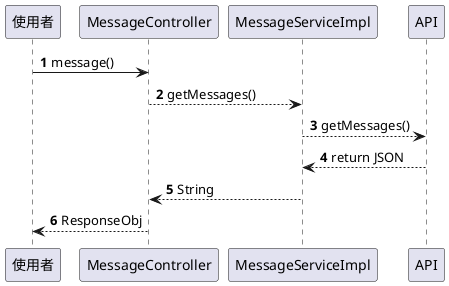 @startuml

autonumber

使用者 -> MessageController: message()
MessageController --> MessageServiceImpl: getMessages()
MessageServiceImpl --> API: getMessages()
API --> MessageServiceImpl: return JSON
MessageServiceImpl --> MessageController: String
MessageController --> 使用者: ResponseObj
@enduml